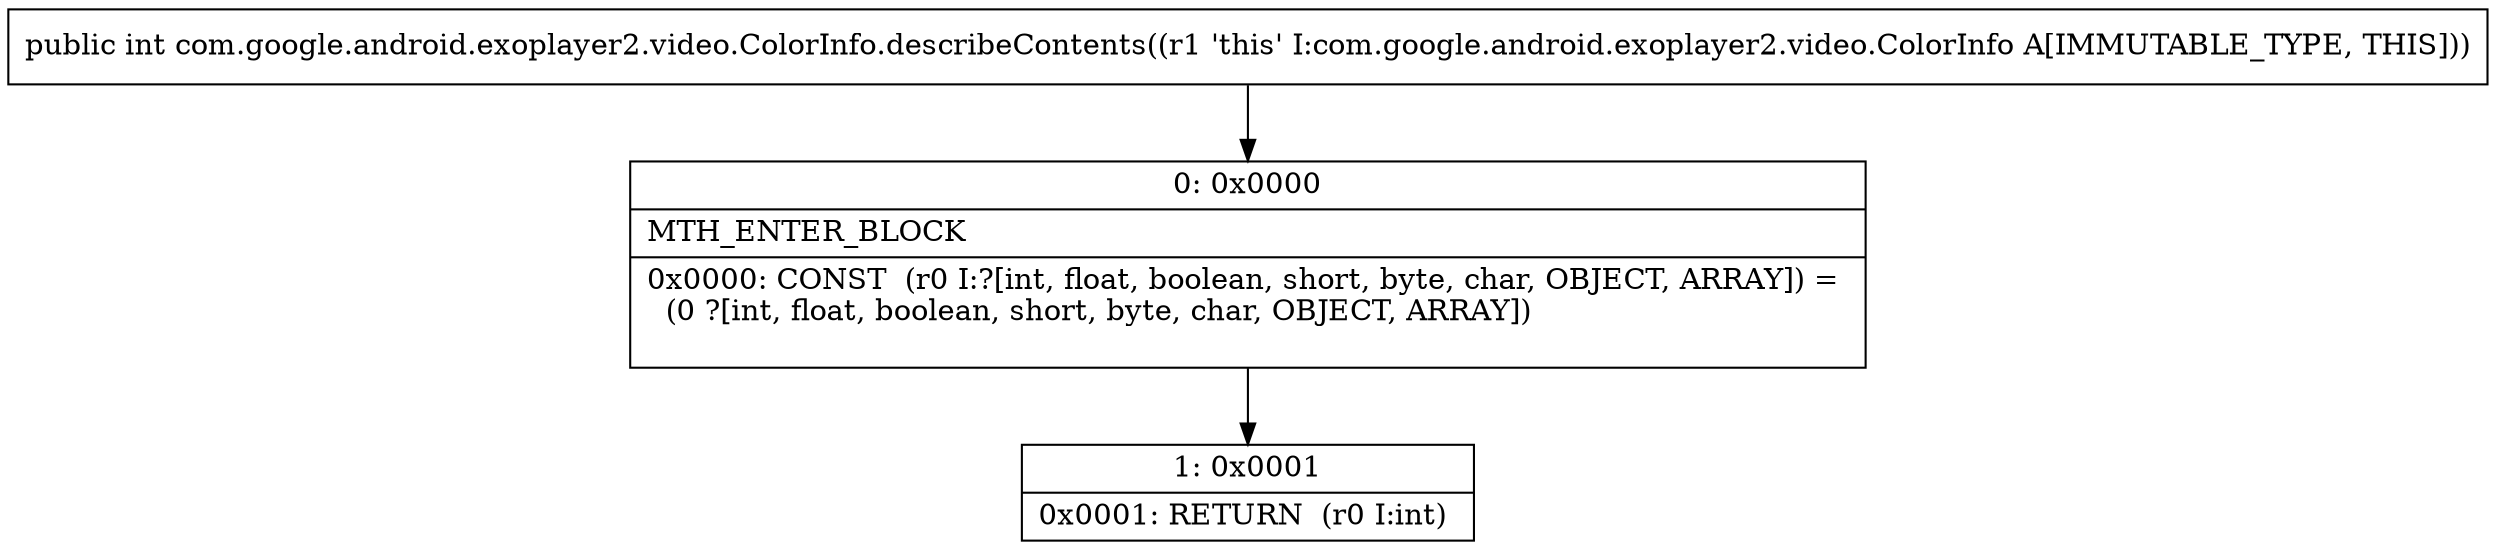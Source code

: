 digraph "CFG forcom.google.android.exoplayer2.video.ColorInfo.describeContents()I" {
Node_0 [shape=record,label="{0\:\ 0x0000|MTH_ENTER_BLOCK\l|0x0000: CONST  (r0 I:?[int, float, boolean, short, byte, char, OBJECT, ARRAY]) = \l  (0 ?[int, float, boolean, short, byte, char, OBJECT, ARRAY])\l \l}"];
Node_1 [shape=record,label="{1\:\ 0x0001|0x0001: RETURN  (r0 I:int) \l}"];
MethodNode[shape=record,label="{public int com.google.android.exoplayer2.video.ColorInfo.describeContents((r1 'this' I:com.google.android.exoplayer2.video.ColorInfo A[IMMUTABLE_TYPE, THIS])) }"];
MethodNode -> Node_0;
Node_0 -> Node_1;
}

